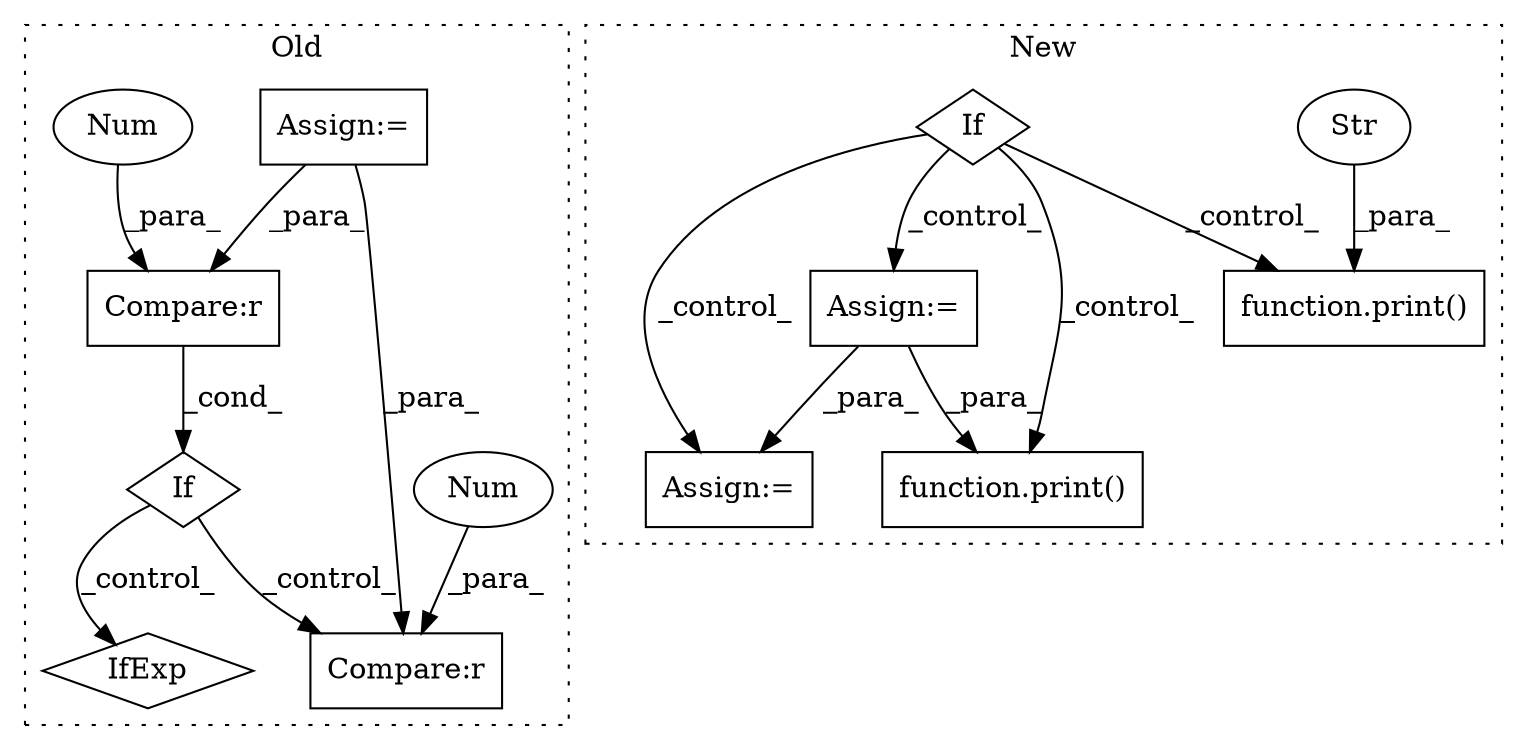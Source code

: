 digraph G {
subgraph cluster0 {
1 [label="IfExp" a="51" s="1269,1296" l="4,6" shape="diamond"];
7 [label="Assign:=" a="68" s="1078" l="3" shape="box"];
9 [label="If" a="96" s="1132" l="3" shape="diamond"];
10 [label="Compare:r" a="40" s="1140" l="6" shape="box"];
11 [label="Num" a="76" s="1145" l="1" shape="ellipse"];
12 [label="Compare:r" a="40" s="1547" l="6" shape="box"];
13 [label="Num" a="76" s="1552" l="1" shape="ellipse"];
label = "Old";
style="dotted";
}
subgraph cluster1 {
2 [label="function.print()" a="75" s="2269,2277" l="6,1" shape="box"];
3 [label="Str" a="66" s="2275" l="2" shape="ellipse"];
4 [label="If" a="96" s="623" l="3" shape="diamond"];
5 [label="Assign:=" a="68" s="1750" l="3" shape="box"];
6 [label="Assign:=" a="68" s="1893" l="3" shape="box"];
8 [label="function.print()" a="75" s="1830,1878" l="6,1" shape="box"];
label = "New";
style="dotted";
}
3 -> 2 [label="_para_"];
4 -> 2 [label="_control_"];
4 -> 5 [label="_control_"];
4 -> 6 [label="_control_"];
4 -> 8 [label="_control_"];
5 -> 8 [label="_para_"];
5 -> 6 [label="_para_"];
7 -> 12 [label="_para_"];
7 -> 10 [label="_para_"];
9 -> 12 [label="_control_"];
9 -> 1 [label="_control_"];
10 -> 9 [label="_cond_"];
11 -> 10 [label="_para_"];
13 -> 12 [label="_para_"];
}